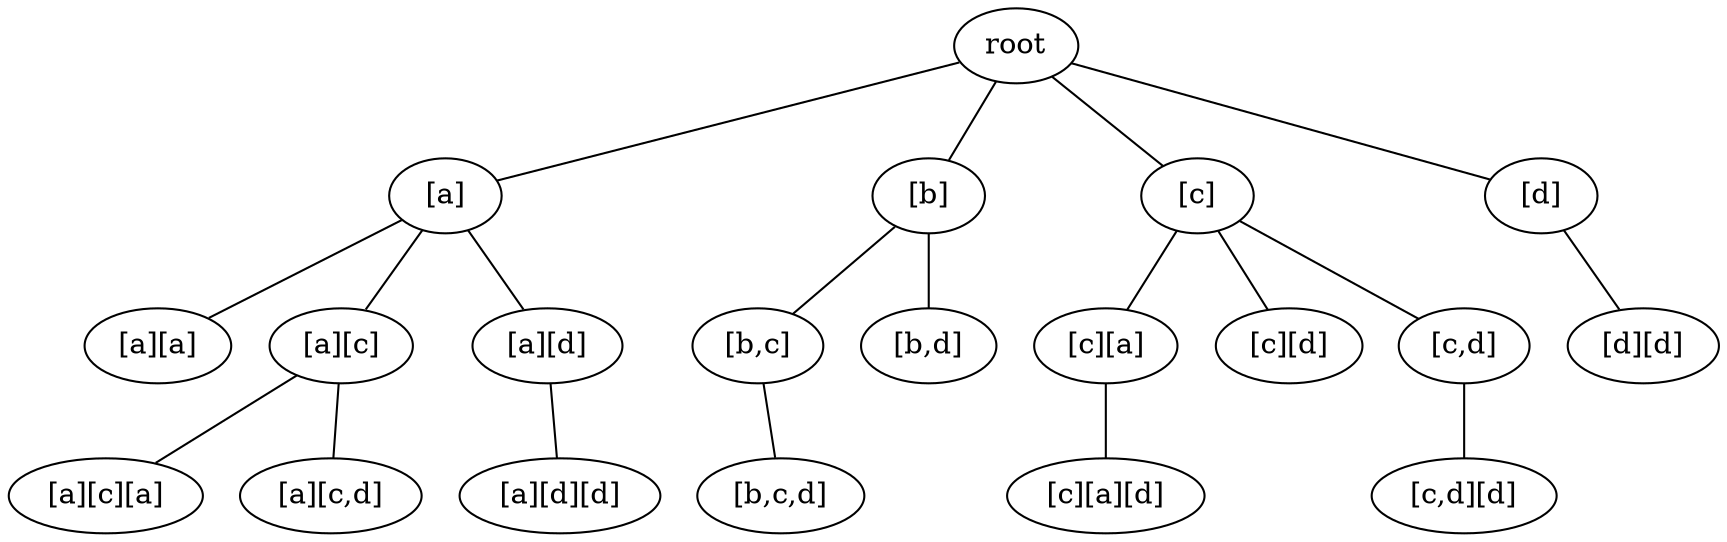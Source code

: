 graph my_graph {
root -- "[a]";
root -- "[b]";
root -- "[c]";
root -- "[d]";
"[a]";
"[a]" -- "[a][a]";
"[a]" -- "[a][c]";
"[a]" -- "[a][d]";
"[b]";
"[b]" -- "[b,c]";
"[b]" -- "[b,d]";
"[c]";
"[c]" -- "[c][a]";
"[c]" -- "[c][d]";
"[c]" -- "[c,d]";
"[d]";
"[d]" -- "[d][d]";
"[a][a]";
"[a][c]";
"[a][c]" -- "[a][c][a]";
"[a][c]" -- "[a][c,d]";
"[a][c][a]";
"[a][c,d]";
"[a][d]";
"[a][d]" -- "[a][d][d]";
"[a][d][d]";
"[b,c]";
"[b,c]" -- "[b,c,d]";
"[b,c,d]";
"[b,d]";
"[c][a]";
"[c][a]" -- "[c][a][d]";
"[c][a][d]";
"[c][d]";
"[c,d]";
"[c,d]" -- "[c,d][d]";
"[c,d][d]";
"[d][d]";
}

